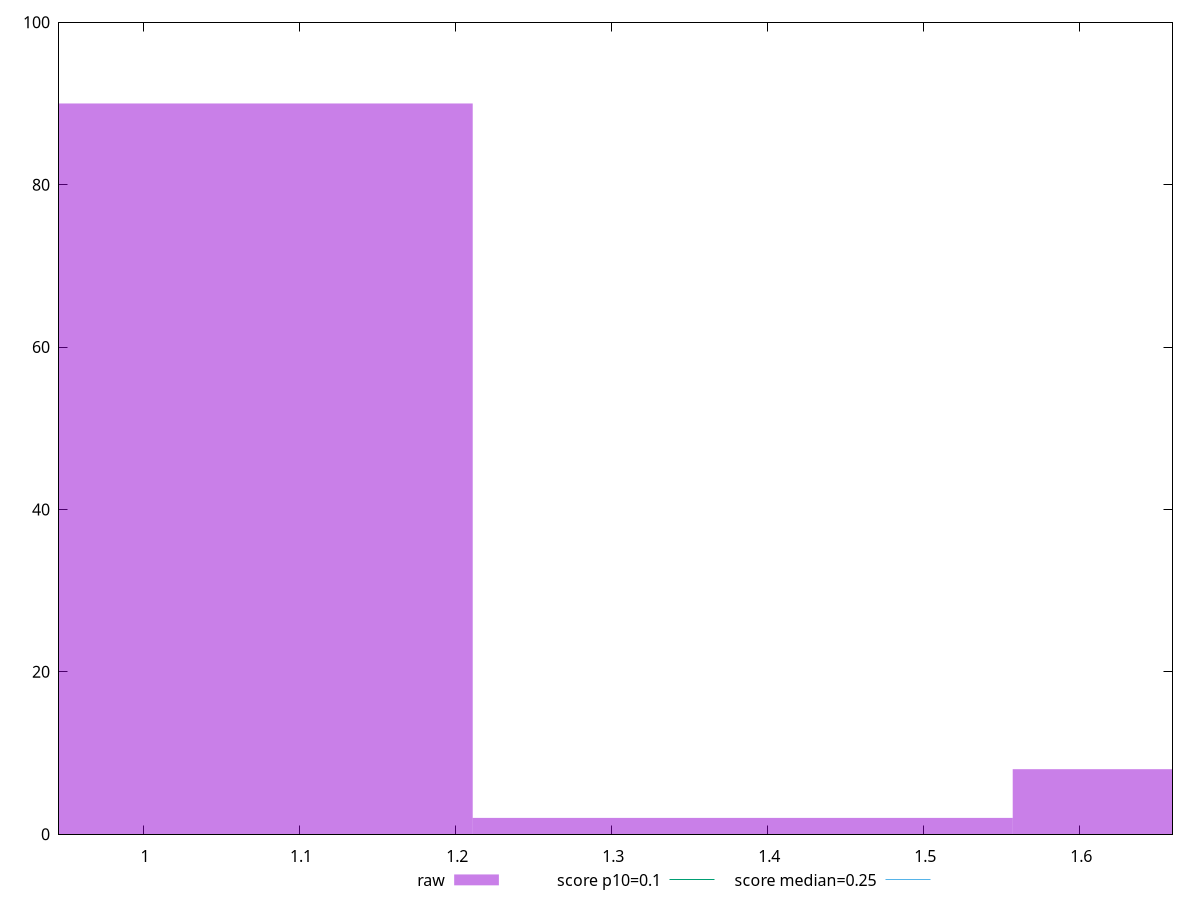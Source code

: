 reset

$raw <<EOF
1.0382147103371213 90
1.7303578505618689 8
1.384286280449495 2
EOF

set key outside below
set boxwidth 0.34607157011237377
set xrange [0.9461108737521702:1.6597258911132813]
set yrange [0:100]
set trange [0:100]
set style fill transparent solid 0.5 noborder

set parametric
set terminal svg size 640, 490 enhanced background rgb 'white'
set output "report_00015_2021-02-09T16-11-33.973Z/cumulative-layout-shift/samples/pages+cached+noadtech+nomedia/raw/histogram.svg"

plot $raw title "raw" with boxes, \
     0.1,t title "score p10=0.1", \
     0.25,t title "score median=0.25"

reset
